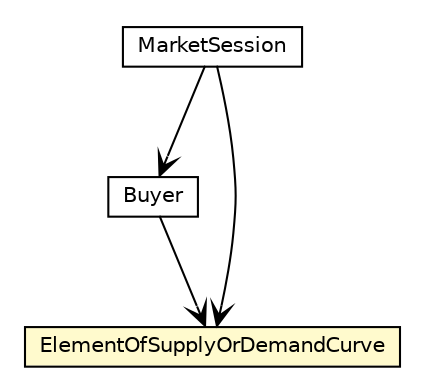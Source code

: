 #!/usr/local/bin/dot
#
# Class diagram 
# Generated by UMLGraph version R5_7_2-32-g40b5a6 (http://www.spinellis.gr/umlgraph/)
#

digraph G {
	edge [fontname="Helvetica",fontsize=10,labelfontname="Helvetica",labelfontsize=10];
	node [fontname="Helvetica",fontsize=10,shape=plaintext];
	nodesep=0.25;
	ranksep=0.5;
	// cms.agents.MarketSession
	c185 [label=<<table title="cms.agents.MarketSession" border="0" cellborder="1" cellspacing="0" cellpadding="2" port="p" href="../agents/MarketSession.html" target="_parent">
		<tr><td><table border="0" cellspacing="0" cellpadding="1">
<tr><td align="center" balign="center"> MarketSession </td></tr>
		</table></td></tr>
		</table>>, URL="../agents/MarketSession.html", fontname="Helvetica", fontcolor="black", fontsize=10.0];
	// cms.agents.Buyer
	c187 [label=<<table title="cms.agents.Buyer" border="0" cellborder="1" cellspacing="0" cellpadding="2" port="p" href="../agents/Buyer.html" target="_parent">
		<tr><td><table border="0" cellspacing="0" cellpadding="1">
<tr><td align="center" balign="center"> Buyer </td></tr>
		</table></td></tr>
		</table>>, URL="../agents/Buyer.html", fontname="Helvetica", fontcolor="black", fontsize=10.0];
	// cms.utils.ElementOfSupplyOrDemandCurve
	c191 [label=<<table title="cms.utils.ElementOfSupplyOrDemandCurve" border="0" cellborder="1" cellspacing="0" cellpadding="2" port="p" bgcolor="lemonChiffon" href="./ElementOfSupplyOrDemandCurve.html" target="_parent">
		<tr><td><table border="0" cellspacing="0" cellpadding="1">
<tr><td align="center" balign="center"> ElementOfSupplyOrDemandCurve </td></tr>
		</table></td></tr>
		</table>>, URL="./ElementOfSupplyOrDemandCurve.html", fontname="Helvetica", fontcolor="black", fontsize=10.0];
	// cms.agents.MarketSession NAVASSOC cms.agents.Buyer
	c185:p -> c187:p [taillabel="", label="", headlabel="", fontname="Helvetica", fontcolor="black", fontsize=10.0, color="black", arrowhead=open];
	// cms.agents.MarketSession NAVASSOC cms.utils.ElementOfSupplyOrDemandCurve
	c185:p -> c191:p [taillabel="", label="", headlabel="", fontname="Helvetica", fontcolor="black", fontsize=10.0, color="black", arrowhead=open];
	// cms.agents.Buyer NAVASSOC cms.utils.ElementOfSupplyOrDemandCurve
	c187:p -> c191:p [taillabel="", label="", headlabel="", fontname="Helvetica", fontcolor="black", fontsize=10.0, color="black", arrowhead=open];
}

